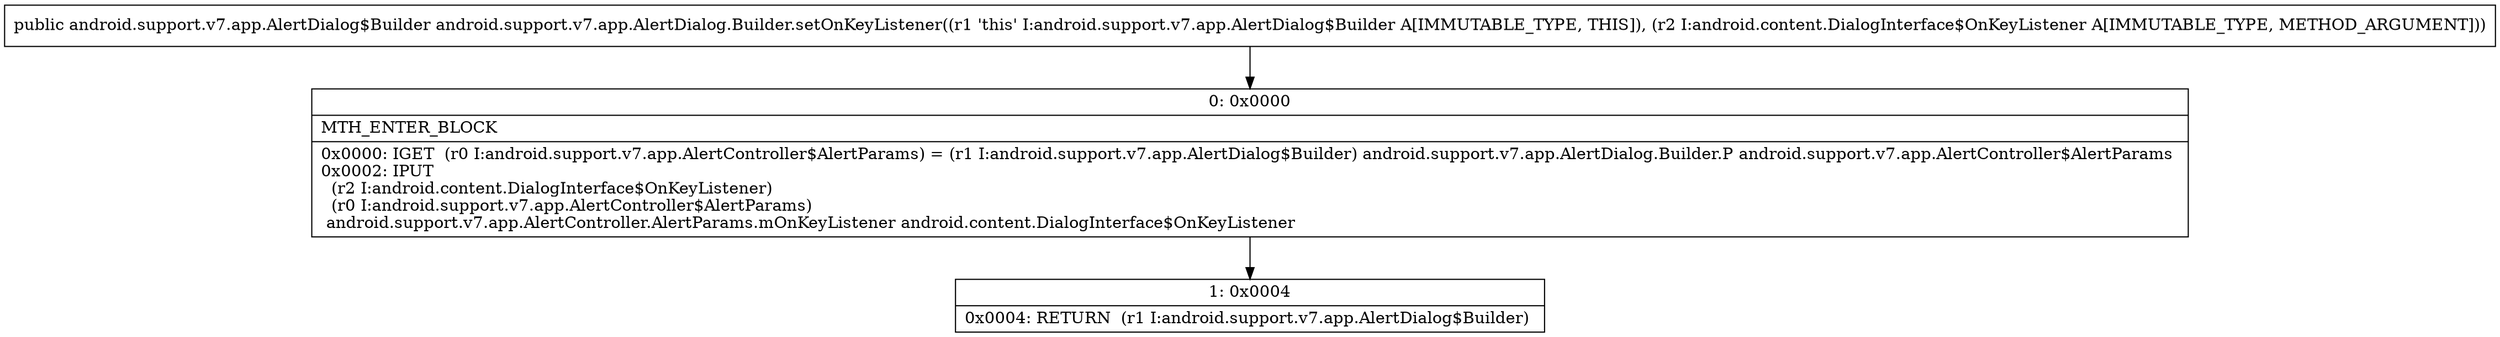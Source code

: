 digraph "CFG forandroid.support.v7.app.AlertDialog.Builder.setOnKeyListener(Landroid\/content\/DialogInterface$OnKeyListener;)Landroid\/support\/v7\/app\/AlertDialog$Builder;" {
Node_0 [shape=record,label="{0\:\ 0x0000|MTH_ENTER_BLOCK\l|0x0000: IGET  (r0 I:android.support.v7.app.AlertController$AlertParams) = (r1 I:android.support.v7.app.AlertDialog$Builder) android.support.v7.app.AlertDialog.Builder.P android.support.v7.app.AlertController$AlertParams \l0x0002: IPUT  \l  (r2 I:android.content.DialogInterface$OnKeyListener)\l  (r0 I:android.support.v7.app.AlertController$AlertParams)\l android.support.v7.app.AlertController.AlertParams.mOnKeyListener android.content.DialogInterface$OnKeyListener \l}"];
Node_1 [shape=record,label="{1\:\ 0x0004|0x0004: RETURN  (r1 I:android.support.v7.app.AlertDialog$Builder) \l}"];
MethodNode[shape=record,label="{public android.support.v7.app.AlertDialog$Builder android.support.v7.app.AlertDialog.Builder.setOnKeyListener((r1 'this' I:android.support.v7.app.AlertDialog$Builder A[IMMUTABLE_TYPE, THIS]), (r2 I:android.content.DialogInterface$OnKeyListener A[IMMUTABLE_TYPE, METHOD_ARGUMENT])) }"];
MethodNode -> Node_0;
Node_0 -> Node_1;
}

